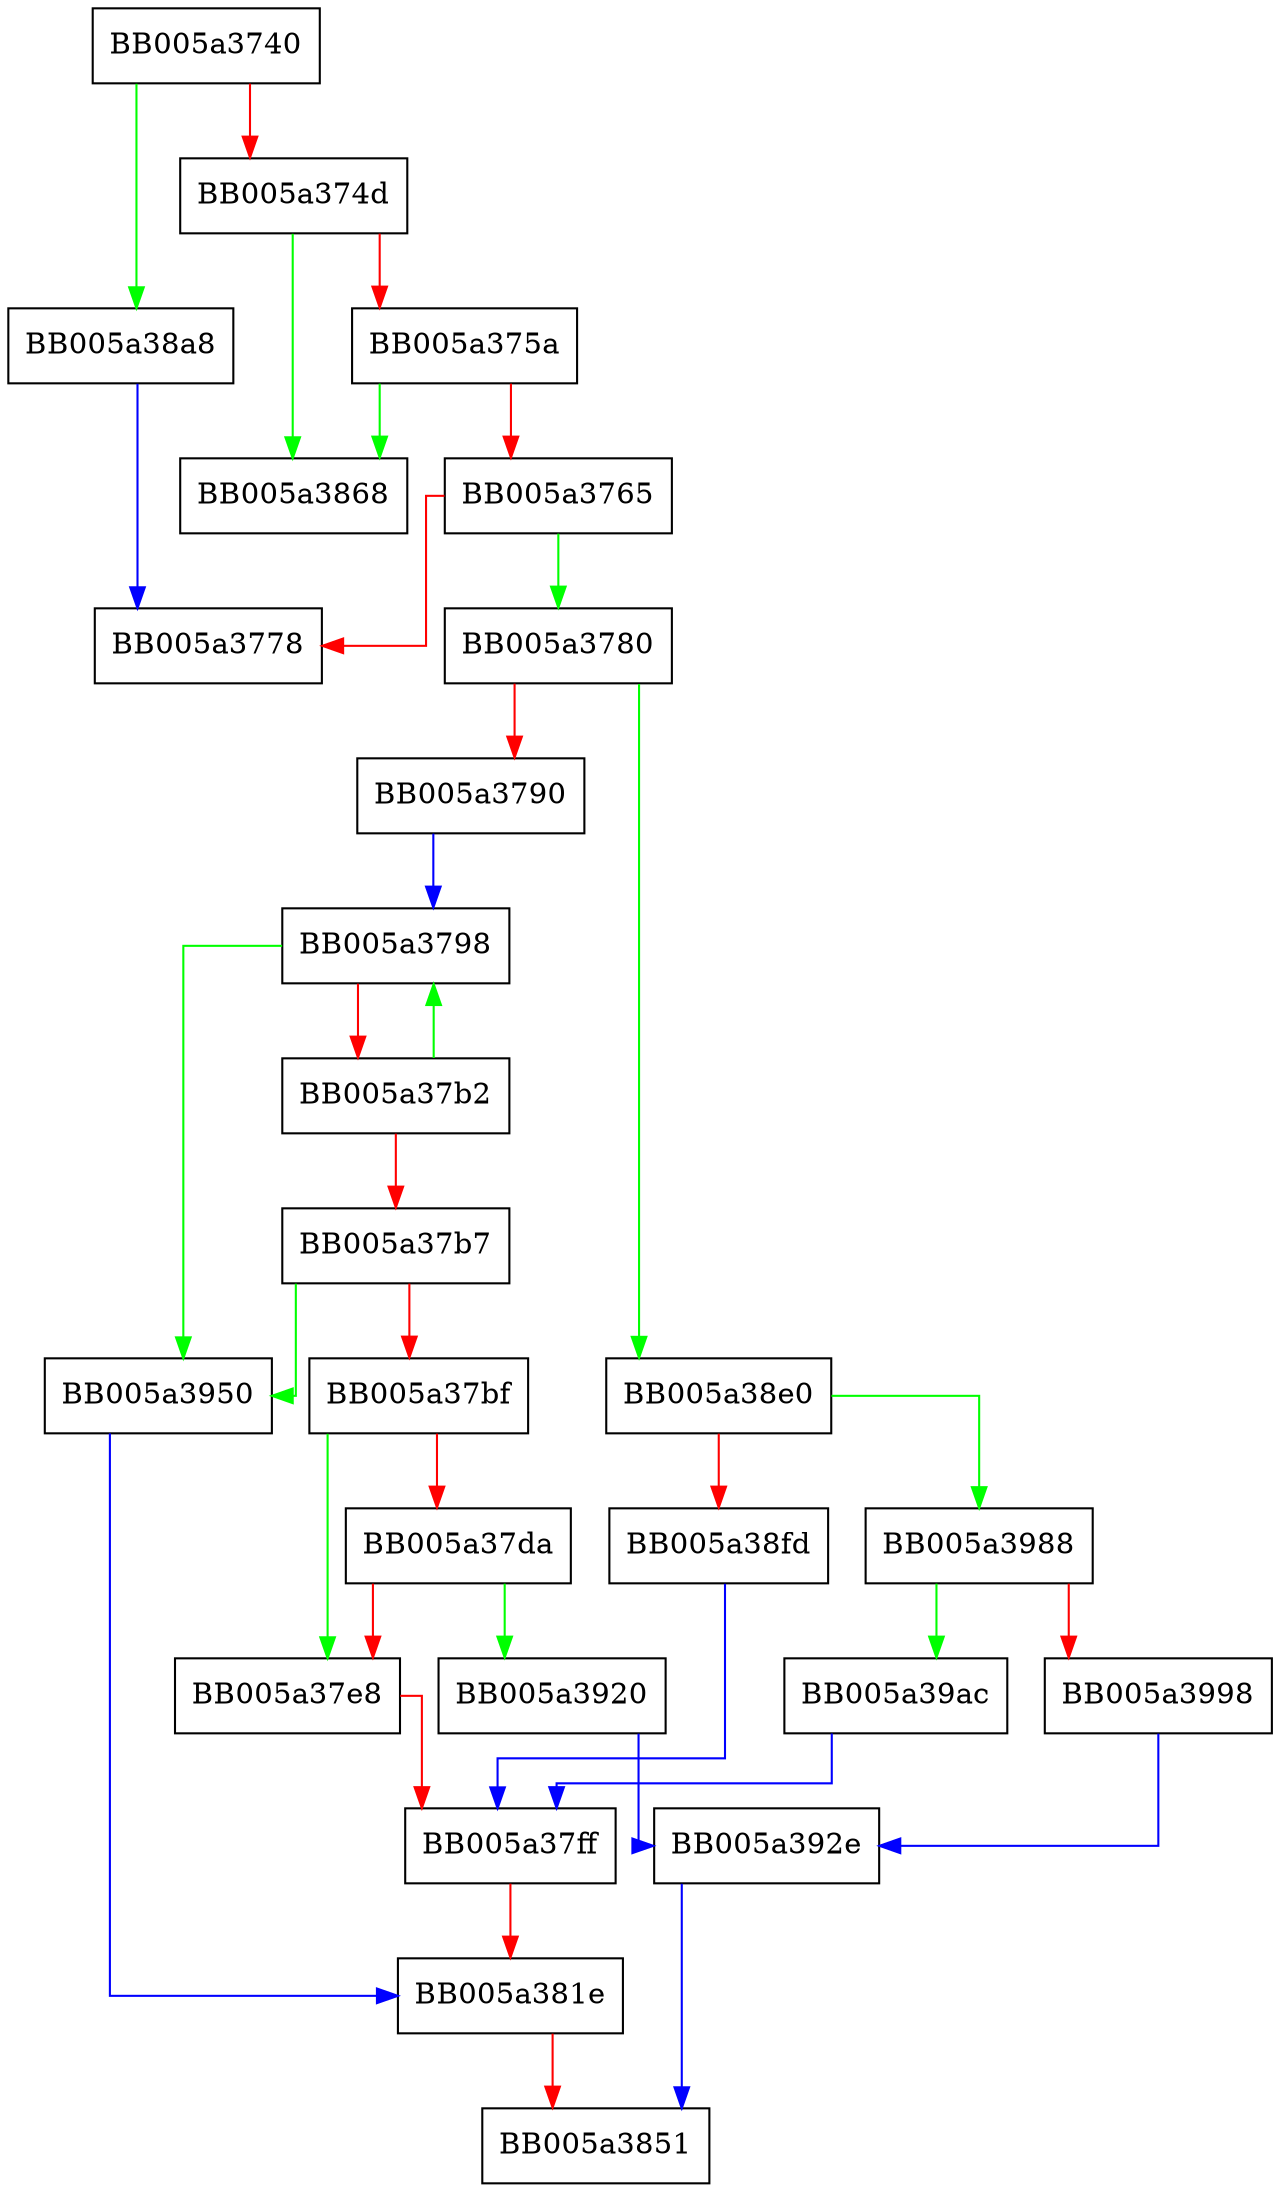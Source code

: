 digraph ENGINE_add {
  node [shape="box"];
  graph [splines=ortho];
  BB005a3740 -> BB005a38a8 [color="green"];
  BB005a3740 -> BB005a374d [color="red"];
  BB005a374d -> BB005a3868 [color="green"];
  BB005a374d -> BB005a375a [color="red"];
  BB005a375a -> BB005a3868 [color="green"];
  BB005a375a -> BB005a3765 [color="red"];
  BB005a3765 -> BB005a3780 [color="green"];
  BB005a3765 -> BB005a3778 [color="red"];
  BB005a3780 -> BB005a38e0 [color="green"];
  BB005a3780 -> BB005a3790 [color="red"];
  BB005a3790 -> BB005a3798 [color="blue"];
  BB005a3798 -> BB005a3950 [color="green"];
  BB005a3798 -> BB005a37b2 [color="red"];
  BB005a37b2 -> BB005a3798 [color="green"];
  BB005a37b2 -> BB005a37b7 [color="red"];
  BB005a37b7 -> BB005a3950 [color="green"];
  BB005a37b7 -> BB005a37bf [color="red"];
  BB005a37bf -> BB005a37e8 [color="green"];
  BB005a37bf -> BB005a37da [color="red"];
  BB005a37da -> BB005a3920 [color="green"];
  BB005a37da -> BB005a37e8 [color="red"];
  BB005a37e8 -> BB005a37ff [color="red"];
  BB005a37ff -> BB005a381e [color="red"];
  BB005a381e -> BB005a3851 [color="red"];
  BB005a38a8 -> BB005a3778 [color="blue"];
  BB005a38e0 -> BB005a3988 [color="green"];
  BB005a38e0 -> BB005a38fd [color="red"];
  BB005a38fd -> BB005a37ff [color="blue"];
  BB005a3920 -> BB005a392e [color="blue"];
  BB005a392e -> BB005a3851 [color="blue"];
  BB005a3950 -> BB005a381e [color="blue"];
  BB005a3988 -> BB005a39ac [color="green"];
  BB005a3988 -> BB005a3998 [color="red"];
  BB005a3998 -> BB005a392e [color="blue"];
  BB005a39ac -> BB005a37ff [color="blue"];
}